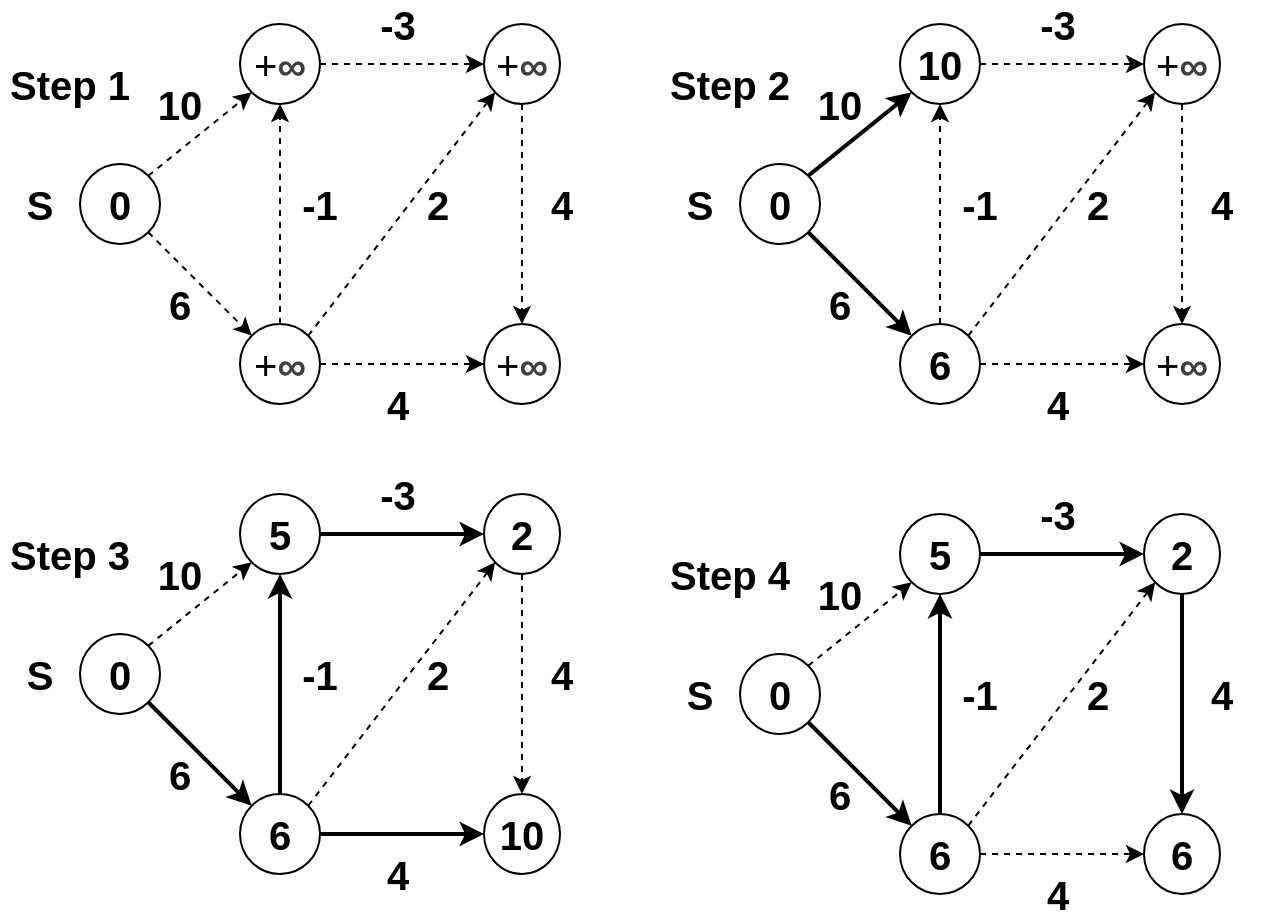 <mxfile version="12.6.2" type="onedrive"><diagram id="KKQRaADNlbuHbEA6cbVd" name="Page-1"><mxGraphModel dx="962" dy="2074" grid="1" gridSize="10" guides="1" tooltips="1" connect="1" arrows="1" fold="1" page="1" pageScale="0.5" pageWidth="827" pageHeight="3000" math="0" shadow="0"><root><mxCell id="0"/><mxCell id="1" parent="0"/><mxCell id="u9mCECZ0AaoxK5d5ybVR-1" value="&lt;font style=&quot;font-size: 20px;&quot;&gt;+&lt;span style=&quot;font-weight: bold; color: rgb(60, 64, 67); font-family: arial, sans-serif; text-align: left; background-color: rgb(255, 255, 255); font-size: 20px;&quot;&gt;∞&lt;/span&gt;&lt;/font&gt;" style="ellipse;whiteSpace=wrap;html=1;aspect=fixed;fontSize=20;" parent="1" vertex="1"><mxGeometry x="160" y="10" width="40" height="40" as="geometry"/></mxCell><mxCell id="u9mCECZ0AaoxK5d5ybVR-2" value="&lt;b style=&quot;font-size: 20px;&quot;&gt;&lt;font style=&quot;font-size: 20px;&quot;&gt;0&lt;/font&gt;&lt;/b&gt;" style="ellipse;whiteSpace=wrap;html=1;aspect=fixed;fontSize=20;" parent="1" vertex="1"><mxGeometry x="80" y="80" width="40" height="40" as="geometry"/></mxCell><mxCell id="u9mCECZ0AaoxK5d5ybVR-3" value="&lt;span style=&quot;white-space: normal; font-size: 20px;&quot;&gt;&lt;font style=&quot;font-size: 20px;&quot;&gt;+&lt;/font&gt;&lt;/span&gt;&lt;span style=&quot;white-space: normal; font-weight: bold; color: rgb(60, 64, 67); font-family: arial, sans-serif; text-align: left; background-color: rgb(255, 255, 255); font-size: 20px;&quot;&gt;&lt;font style=&quot;font-size: 20px;&quot;&gt;∞&lt;/font&gt;&lt;/span&gt;" style="ellipse;whiteSpace=wrap;html=1;aspect=fixed;fontSize=20;" parent="1" vertex="1"><mxGeometry x="160" y="160" width="40" height="40" as="geometry"/></mxCell><mxCell id="u9mCECZ0AaoxK5d5ybVR-4" value="&lt;span style=&quot;font-size: 20px; white-space: normal;&quot;&gt;+&lt;/span&gt;&lt;span style=&quot;font-size: 20px; white-space: normal; font-weight: bold; color: rgb(60, 64, 67); font-family: arial, sans-serif; text-align: left; background-color: rgb(255, 255, 255);&quot;&gt;∞&lt;/span&gt;" style="ellipse;whiteSpace=wrap;html=1;aspect=fixed;fontSize=20;" parent="1" vertex="1"><mxGeometry x="282" y="160" width="38" height="40" as="geometry"/></mxCell><mxCell id="u9mCECZ0AaoxK5d5ybVR-5" value="&lt;span style=&quot;font-size: 20px; white-space: normal;&quot;&gt;+&lt;/span&gt;&lt;span style=&quot;font-size: 20px; white-space: normal; font-weight: bold; color: rgb(60, 64, 67); font-family: arial, sans-serif; text-align: left; background-color: rgb(255, 255, 255);&quot;&gt;∞&lt;/span&gt;" style="ellipse;whiteSpace=wrap;html=1;aspect=fixed;fontSize=20;" parent="1" vertex="1"><mxGeometry x="282" y="10" width="38" height="40" as="geometry"/></mxCell><mxCell id="u9mCECZ0AaoxK5d5ybVR-6" value="" style="endArrow=classic;html=1;entryX=0;entryY=1;entryDx=0;entryDy=0;exitX=1;exitY=0;exitDx=0;exitDy=0;dashed=1;fontSize=20;" parent="1" source="u9mCECZ0AaoxK5d5ybVR-2" target="u9mCECZ0AaoxK5d5ybVR-1" edge="1"><mxGeometry width="50" height="50" relative="1" as="geometry"><mxPoint x="40" y="360" as="sourcePoint"/><mxPoint x="90" y="310" as="targetPoint"/></mxGeometry></mxCell><mxCell id="u9mCECZ0AaoxK5d5ybVR-7" value="" style="endArrow=classic;html=1;entryX=0;entryY=0;entryDx=0;entryDy=0;exitX=1;exitY=1;exitDx=0;exitDy=0;dashed=1;fontSize=20;" parent="1" source="u9mCECZ0AaoxK5d5ybVR-2" target="u9mCECZ0AaoxK5d5ybVR-3" edge="1"><mxGeometry width="50" height="50" relative="1" as="geometry"><mxPoint x="84.142" y="145.858" as="sourcePoint"/><mxPoint x="175.858" y="54.142" as="targetPoint"/></mxGeometry></mxCell><mxCell id="u9mCECZ0AaoxK5d5ybVR-8" value="" style="endArrow=classic;html=1;entryX=0;entryY=0.5;entryDx=0;entryDy=0;exitX=1;exitY=0.5;exitDx=0;exitDy=0;dashed=1;fontSize=20;" parent="1" source="u9mCECZ0AaoxK5d5ybVR-3" target="u9mCECZ0AaoxK5d5ybVR-4" edge="1"><mxGeometry width="50" height="50" relative="1" as="geometry"><mxPoint x="84.142" y="84.142" as="sourcePoint"/><mxPoint x="175.858" y="175.858" as="targetPoint"/></mxGeometry></mxCell><mxCell id="u9mCECZ0AaoxK5d5ybVR-9" value="" style="endArrow=classic;html=1;entryX=0;entryY=1;entryDx=0;entryDy=0;exitX=1;exitY=0;exitDx=0;exitDy=0;dashed=1;fontSize=20;" parent="1" source="u9mCECZ0AaoxK5d5ybVR-3" target="u9mCECZ0AaoxK5d5ybVR-5" edge="1"><mxGeometry width="50" height="50" relative="1" as="geometry"><mxPoint x="210" y="280" as="sourcePoint"/><mxPoint x="450" y="280" as="targetPoint"/></mxGeometry></mxCell><mxCell id="u9mCECZ0AaoxK5d5ybVR-10" value="" style="endArrow=classic;html=1;entryX=0.5;entryY=0;entryDx=0;entryDy=0;exitX=0.5;exitY=1;exitDx=0;exitDy=0;dashed=1;fontSize=20;" parent="1" source="u9mCECZ0AaoxK5d5ybVR-5" target="u9mCECZ0AaoxK5d5ybVR-4" edge="1"><mxGeometry width="50" height="50" relative="1" as="geometry"><mxPoint x="46.142" y="265.858" as="sourcePoint"/><mxPoint x="297.858" y="54.142" as="targetPoint"/></mxGeometry></mxCell><mxCell id="u9mCECZ0AaoxK5d5ybVR-11" value="" style="endArrow=classic;html=1;entryX=0;entryY=0.5;entryDx=0;entryDy=0;exitX=1;exitY=0.5;exitDx=0;exitDy=0;dashed=1;fontSize=20;" parent="1" source="u9mCECZ0AaoxK5d5ybVR-1" target="u9mCECZ0AaoxK5d5ybVR-5" edge="1"><mxGeometry width="50" height="50" relative="1" as="geometry"><mxPoint x="470" y="60" as="sourcePoint"/><mxPoint x="470" y="260" as="targetPoint"/></mxGeometry></mxCell><mxCell id="u9mCECZ0AaoxK5d5ybVR-12" value="" style="endArrow=classic;html=1;entryX=0.5;entryY=1;entryDx=0;entryDy=0;exitX=0.5;exitY=0;exitDx=0;exitDy=0;dashed=1;fontSize=20;" parent="1" source="u9mCECZ0AaoxK5d5ybVR-3" target="u9mCECZ0AaoxK5d5ybVR-1" edge="1"><mxGeometry width="50" height="50" relative="1" as="geometry"><mxPoint x="210" y="40" as="sourcePoint"/><mxPoint x="450" y="40" as="targetPoint"/></mxGeometry></mxCell><mxCell id="u9mCECZ0AaoxK5d5ybVR-14" value="&lt;b style=&quot;font-size: 20px;&quot;&gt;&lt;font style=&quot;font-size: 20px;&quot;&gt;S&lt;/font&gt;&lt;/b&gt;" style="text;html=1;strokeColor=none;fillColor=none;align=center;verticalAlign=middle;whiteSpace=wrap;rounded=0;fontSize=20;" parent="1" vertex="1"><mxGeometry x="40" y="90" width="40" height="20" as="geometry"/></mxCell><mxCell id="u9mCECZ0AaoxK5d5ybVR-15" value="&lt;b style=&quot;font-size: 20px;&quot;&gt;10&lt;/b&gt;" style="text;html=1;strokeColor=none;fillColor=none;align=center;verticalAlign=middle;whiteSpace=wrap;rounded=0;fontSize=20;" parent="1" vertex="1"><mxGeometry x="110" y="40" width="40" height="20" as="geometry"/></mxCell><mxCell id="u9mCECZ0AaoxK5d5ybVR-16" value="&lt;b style=&quot;font-size: 20px;&quot;&gt;6&lt;/b&gt;" style="text;html=1;strokeColor=none;fillColor=none;align=center;verticalAlign=middle;whiteSpace=wrap;rounded=0;fontSize=20;" parent="1" vertex="1"><mxGeometry x="110" y="140" width="40" height="20" as="geometry"/></mxCell><mxCell id="u9mCECZ0AaoxK5d5ybVR-17" value="&lt;b style=&quot;font-size: 20px;&quot;&gt;-1&lt;br style=&quot;font-size: 20px;&quot;&gt;&lt;/b&gt;" style="text;html=1;strokeColor=none;fillColor=none;align=center;verticalAlign=middle;whiteSpace=wrap;rounded=0;fontSize=20;" parent="1" vertex="1"><mxGeometry x="180" y="90" width="40" height="20" as="geometry"/></mxCell><mxCell id="u9mCECZ0AaoxK5d5ybVR-18" value="&lt;b style=&quot;font-size: 20px;&quot;&gt;-3&lt;br style=&quot;font-size: 20px;&quot;&gt;&lt;/b&gt;" style="text;html=1;strokeColor=none;fillColor=none;align=center;verticalAlign=middle;whiteSpace=wrap;rounded=0;fontSize=20;" parent="1" vertex="1"><mxGeometry x="220" width="38" height="20" as="geometry"/></mxCell><mxCell id="u9mCECZ0AaoxK5d5ybVR-19" value="&lt;b style=&quot;font-size: 20px;&quot;&gt;2&lt;br style=&quot;font-size: 20px;&quot;&gt;&lt;/b&gt;" style="text;html=1;strokeColor=none;fillColor=none;align=center;verticalAlign=middle;whiteSpace=wrap;rounded=0;fontSize=20;" parent="1" vertex="1"><mxGeometry x="240" y="90" width="38" height="20" as="geometry"/></mxCell><mxCell id="u9mCECZ0AaoxK5d5ybVR-20" value="&lt;b style=&quot;font-size: 20px;&quot;&gt;4&lt;br style=&quot;font-size: 20px;&quot;&gt;&lt;/b&gt;" style="text;html=1;strokeColor=none;fillColor=none;align=center;verticalAlign=middle;whiteSpace=wrap;rounded=0;fontSize=20;" parent="1" vertex="1"><mxGeometry x="302" y="90" width="38" height="20" as="geometry"/></mxCell><mxCell id="u9mCECZ0AaoxK5d5ybVR-21" value="&lt;b style=&quot;font-size: 20px;&quot;&gt;4&lt;br style=&quot;font-size: 20px;&quot;&gt;&lt;/b&gt;" style="text;html=1;strokeColor=none;fillColor=none;align=center;verticalAlign=middle;whiteSpace=wrap;rounded=0;fontSize=20;" parent="1" vertex="1"><mxGeometry x="220" y="190" width="38" height="20" as="geometry"/></mxCell><mxCell id="u9mCECZ0AaoxK5d5ybVR-123" value="&lt;b style=&quot;font-size: 20px;&quot;&gt;&lt;font style=&quot;font-size: 20px;&quot;&gt;Step 1&lt;/font&gt;&lt;/b&gt;" style="text;html=1;strokeColor=none;fillColor=none;align=center;verticalAlign=middle;whiteSpace=wrap;rounded=0;fontSize=20;" parent="1" vertex="1"><mxGeometry x="40" y="30" width="70" height="20" as="geometry"/></mxCell><mxCell id="u9mCECZ0AaoxK5d5ybVR-124" value="&lt;b style=&quot;font-size: 20px;&quot;&gt;&lt;font style=&quot;font-size: 20px;&quot;&gt;Step 2&lt;/font&gt;&lt;/b&gt;" style="text;html=1;strokeColor=none;fillColor=none;align=center;verticalAlign=middle;whiteSpace=wrap;rounded=0;fontSize=20;" parent="1" vertex="1"><mxGeometry x="370" y="30" width="70" height="20" as="geometry"/></mxCell><mxCell id="vxfsReAMGKLNI0k_rc2o-1" value="&lt;b&gt;10&lt;/b&gt;" style="ellipse;whiteSpace=wrap;html=1;aspect=fixed;fontSize=20;" vertex="1" parent="1"><mxGeometry x="490" y="10" width="40" height="40" as="geometry"/></mxCell><mxCell id="vxfsReAMGKLNI0k_rc2o-2" value="&lt;b style=&quot;font-size: 20px;&quot;&gt;&lt;font style=&quot;font-size: 20px;&quot;&gt;0&lt;/font&gt;&lt;/b&gt;" style="ellipse;whiteSpace=wrap;html=1;aspect=fixed;fontSize=20;" vertex="1" parent="1"><mxGeometry x="410" y="80" width="40" height="40" as="geometry"/></mxCell><mxCell id="vxfsReAMGKLNI0k_rc2o-3" value="&lt;b&gt;6&lt;/b&gt;" style="ellipse;whiteSpace=wrap;html=1;aspect=fixed;fontSize=20;" vertex="1" parent="1"><mxGeometry x="490" y="160" width="40" height="40" as="geometry"/></mxCell><mxCell id="vxfsReAMGKLNI0k_rc2o-4" value="&lt;span style=&quot;font-size: 20px; white-space: normal;&quot;&gt;+&lt;/span&gt;&lt;span style=&quot;font-size: 20px; white-space: normal; font-weight: bold; color: rgb(60, 64, 67); font-family: arial, sans-serif; text-align: left; background-color: rgb(255, 255, 255);&quot;&gt;∞&lt;/span&gt;" style="ellipse;whiteSpace=wrap;html=1;aspect=fixed;fontSize=20;" vertex="1" parent="1"><mxGeometry x="612" y="160" width="38" height="40" as="geometry"/></mxCell><mxCell id="vxfsReAMGKLNI0k_rc2o-5" value="&lt;span style=&quot;font-size: 20px; white-space: normal;&quot;&gt;+&lt;/span&gt;&lt;span style=&quot;font-size: 20px; white-space: normal; font-weight: bold; color: rgb(60, 64, 67); font-family: arial, sans-serif; text-align: left; background-color: rgb(255, 255, 255);&quot;&gt;∞&lt;/span&gt;" style="ellipse;whiteSpace=wrap;html=1;aspect=fixed;fontSize=20;" vertex="1" parent="1"><mxGeometry x="612" y="10" width="38" height="40" as="geometry"/></mxCell><mxCell id="vxfsReAMGKLNI0k_rc2o-6" value="" style="endArrow=classic;html=1;entryX=0;entryY=1;entryDx=0;entryDy=0;exitX=1;exitY=0;exitDx=0;exitDy=0;fontSize=20;strokeWidth=2;" edge="1" parent="1" source="vxfsReAMGKLNI0k_rc2o-2" target="vxfsReAMGKLNI0k_rc2o-1"><mxGeometry width="50" height="50" relative="1" as="geometry"><mxPoint x="370" y="360" as="sourcePoint"/><mxPoint x="420" y="310" as="targetPoint"/></mxGeometry></mxCell><mxCell id="vxfsReAMGKLNI0k_rc2o-7" value="" style="endArrow=classic;html=1;entryX=0;entryY=0;entryDx=0;entryDy=0;exitX=1;exitY=1;exitDx=0;exitDy=0;fontSize=20;strokeWidth=2;" edge="1" parent="1" source="vxfsReAMGKLNI0k_rc2o-2" target="vxfsReAMGKLNI0k_rc2o-3"><mxGeometry width="50" height="50" relative="1" as="geometry"><mxPoint x="414.142" y="145.858" as="sourcePoint"/><mxPoint x="505.858" y="54.142" as="targetPoint"/></mxGeometry></mxCell><mxCell id="vxfsReAMGKLNI0k_rc2o-8" value="" style="endArrow=classic;html=1;entryX=0;entryY=0.5;entryDx=0;entryDy=0;exitX=1;exitY=0.5;exitDx=0;exitDy=0;dashed=1;fontSize=20;" edge="1" parent="1" source="vxfsReAMGKLNI0k_rc2o-3" target="vxfsReAMGKLNI0k_rc2o-4"><mxGeometry width="50" height="50" relative="1" as="geometry"><mxPoint x="414.142" y="84.142" as="sourcePoint"/><mxPoint x="505.858" y="175.858" as="targetPoint"/></mxGeometry></mxCell><mxCell id="vxfsReAMGKLNI0k_rc2o-9" value="" style="endArrow=classic;html=1;entryX=0;entryY=1;entryDx=0;entryDy=0;exitX=1;exitY=0;exitDx=0;exitDy=0;dashed=1;fontSize=20;" edge="1" parent="1" source="vxfsReAMGKLNI0k_rc2o-3" target="vxfsReAMGKLNI0k_rc2o-5"><mxGeometry width="50" height="50" relative="1" as="geometry"><mxPoint x="540" y="280" as="sourcePoint"/><mxPoint x="780" y="280" as="targetPoint"/></mxGeometry></mxCell><mxCell id="vxfsReAMGKLNI0k_rc2o-10" value="" style="endArrow=classic;html=1;entryX=0.5;entryY=0;entryDx=0;entryDy=0;exitX=0.5;exitY=1;exitDx=0;exitDy=0;dashed=1;fontSize=20;" edge="1" parent="1" source="vxfsReAMGKLNI0k_rc2o-5" target="vxfsReAMGKLNI0k_rc2o-4"><mxGeometry width="50" height="50" relative="1" as="geometry"><mxPoint x="376.142" y="265.858" as="sourcePoint"/><mxPoint x="627.858" y="54.142" as="targetPoint"/></mxGeometry></mxCell><mxCell id="vxfsReAMGKLNI0k_rc2o-11" value="" style="endArrow=classic;html=1;entryX=0;entryY=0.5;entryDx=0;entryDy=0;exitX=1;exitY=0.5;exitDx=0;exitDy=0;dashed=1;fontSize=20;" edge="1" parent="1" source="vxfsReAMGKLNI0k_rc2o-1" target="vxfsReAMGKLNI0k_rc2o-5"><mxGeometry width="50" height="50" relative="1" as="geometry"><mxPoint x="800" y="60" as="sourcePoint"/><mxPoint x="800" y="260" as="targetPoint"/></mxGeometry></mxCell><mxCell id="vxfsReAMGKLNI0k_rc2o-12" value="" style="endArrow=classic;html=1;entryX=0.5;entryY=1;entryDx=0;entryDy=0;exitX=0.5;exitY=0;exitDx=0;exitDy=0;dashed=1;fontSize=20;" edge="1" parent="1" source="vxfsReAMGKLNI0k_rc2o-3" target="vxfsReAMGKLNI0k_rc2o-1"><mxGeometry width="50" height="50" relative="1" as="geometry"><mxPoint x="540" y="40" as="sourcePoint"/><mxPoint x="780" y="40" as="targetPoint"/></mxGeometry></mxCell><mxCell id="vxfsReAMGKLNI0k_rc2o-13" value="&lt;b style=&quot;font-size: 20px;&quot;&gt;&lt;font style=&quot;font-size: 20px;&quot;&gt;S&lt;/font&gt;&lt;/b&gt;" style="text;html=1;strokeColor=none;fillColor=none;align=center;verticalAlign=middle;whiteSpace=wrap;rounded=0;fontSize=20;" vertex="1" parent="1"><mxGeometry x="370" y="90" width="40" height="20" as="geometry"/></mxCell><mxCell id="vxfsReAMGKLNI0k_rc2o-14" value="&lt;b style=&quot;font-size: 20px;&quot;&gt;10&lt;/b&gt;" style="text;html=1;strokeColor=none;fillColor=none;align=center;verticalAlign=middle;whiteSpace=wrap;rounded=0;fontSize=20;" vertex="1" parent="1"><mxGeometry x="440" y="40" width="40" height="20" as="geometry"/></mxCell><mxCell id="vxfsReAMGKLNI0k_rc2o-15" value="&lt;b style=&quot;font-size: 20px;&quot;&gt;6&lt;/b&gt;" style="text;html=1;strokeColor=none;fillColor=none;align=center;verticalAlign=middle;whiteSpace=wrap;rounded=0;fontSize=20;" vertex="1" parent="1"><mxGeometry x="440" y="140" width="40" height="20" as="geometry"/></mxCell><mxCell id="vxfsReAMGKLNI0k_rc2o-16" value="&lt;b style=&quot;font-size: 20px;&quot;&gt;-1&lt;br style=&quot;font-size: 20px;&quot;&gt;&lt;/b&gt;" style="text;html=1;strokeColor=none;fillColor=none;align=center;verticalAlign=middle;whiteSpace=wrap;rounded=0;fontSize=20;" vertex="1" parent="1"><mxGeometry x="510" y="90" width="40" height="20" as="geometry"/></mxCell><mxCell id="vxfsReAMGKLNI0k_rc2o-17" value="&lt;b style=&quot;font-size: 20px;&quot;&gt;-3&lt;br style=&quot;font-size: 20px;&quot;&gt;&lt;/b&gt;" style="text;html=1;strokeColor=none;fillColor=none;align=center;verticalAlign=middle;whiteSpace=wrap;rounded=0;fontSize=20;" vertex="1" parent="1"><mxGeometry x="550" width="38" height="20" as="geometry"/></mxCell><mxCell id="vxfsReAMGKLNI0k_rc2o-18" value="&lt;b style=&quot;font-size: 20px;&quot;&gt;2&lt;br style=&quot;font-size: 20px;&quot;&gt;&lt;/b&gt;" style="text;html=1;strokeColor=none;fillColor=none;align=center;verticalAlign=middle;whiteSpace=wrap;rounded=0;fontSize=20;" vertex="1" parent="1"><mxGeometry x="570" y="90" width="38" height="20" as="geometry"/></mxCell><mxCell id="vxfsReAMGKLNI0k_rc2o-19" value="&lt;b style=&quot;font-size: 20px;&quot;&gt;4&lt;br style=&quot;font-size: 20px;&quot;&gt;&lt;/b&gt;" style="text;html=1;strokeColor=none;fillColor=none;align=center;verticalAlign=middle;whiteSpace=wrap;rounded=0;fontSize=20;" vertex="1" parent="1"><mxGeometry x="632" y="90" width="38" height="20" as="geometry"/></mxCell><mxCell id="vxfsReAMGKLNI0k_rc2o-20" value="&lt;b style=&quot;font-size: 20px;&quot;&gt;4&lt;br style=&quot;font-size: 20px;&quot;&gt;&lt;/b&gt;" style="text;html=1;strokeColor=none;fillColor=none;align=center;verticalAlign=middle;whiteSpace=wrap;rounded=0;fontSize=20;" vertex="1" parent="1"><mxGeometry x="550" y="190" width="38" height="20" as="geometry"/></mxCell><mxCell id="vxfsReAMGKLNI0k_rc2o-42" value="&lt;b style=&quot;font-size: 20px&quot;&gt;&lt;font style=&quot;font-size: 20px&quot;&gt;Step 3&lt;/font&gt;&lt;/b&gt;" style="text;html=1;strokeColor=none;fillColor=none;align=center;verticalAlign=middle;whiteSpace=wrap;rounded=0;fontSize=20;" vertex="1" parent="1"><mxGeometry x="40" y="265" width="70" height="20" as="geometry"/></mxCell><mxCell id="vxfsReAMGKLNI0k_rc2o-43" value="&lt;b&gt;5&lt;/b&gt;" style="ellipse;whiteSpace=wrap;html=1;aspect=fixed;fontSize=20;" vertex="1" parent="1"><mxGeometry x="160" y="245" width="40" height="40" as="geometry"/></mxCell><mxCell id="vxfsReAMGKLNI0k_rc2o-44" value="&lt;b style=&quot;font-size: 20px;&quot;&gt;&lt;font style=&quot;font-size: 20px;&quot;&gt;0&lt;/font&gt;&lt;/b&gt;" style="ellipse;whiteSpace=wrap;html=1;aspect=fixed;fontSize=20;" vertex="1" parent="1"><mxGeometry x="80" y="315" width="40" height="40" as="geometry"/></mxCell><mxCell id="vxfsReAMGKLNI0k_rc2o-45" value="&lt;b&gt;6&lt;/b&gt;" style="ellipse;whiteSpace=wrap;html=1;aspect=fixed;fontSize=20;" vertex="1" parent="1"><mxGeometry x="160" y="395" width="40" height="40" as="geometry"/></mxCell><mxCell id="vxfsReAMGKLNI0k_rc2o-46" value="&lt;b&gt;10&lt;/b&gt;" style="ellipse;whiteSpace=wrap;html=1;aspect=fixed;fontSize=20;" vertex="1" parent="1"><mxGeometry x="282" y="395" width="38" height="40" as="geometry"/></mxCell><mxCell id="vxfsReAMGKLNI0k_rc2o-47" value="&lt;b&gt;2&lt;/b&gt;" style="ellipse;whiteSpace=wrap;html=1;aspect=fixed;fontSize=20;" vertex="1" parent="1"><mxGeometry x="282" y="245" width="38" height="40" as="geometry"/></mxCell><mxCell id="vxfsReAMGKLNI0k_rc2o-48" value="" style="endArrow=classic;html=1;entryX=0;entryY=1;entryDx=0;entryDy=0;exitX=1;exitY=0;exitDx=0;exitDy=0;fontSize=20;strokeWidth=1;dashed=1;" edge="1" parent="1" source="vxfsReAMGKLNI0k_rc2o-44" target="vxfsReAMGKLNI0k_rc2o-43"><mxGeometry width="50" height="50" relative="1" as="geometry"><mxPoint x="40" y="595" as="sourcePoint"/><mxPoint x="90" y="545" as="targetPoint"/></mxGeometry></mxCell><mxCell id="vxfsReAMGKLNI0k_rc2o-49" value="" style="endArrow=classic;html=1;entryX=0;entryY=0;entryDx=0;entryDy=0;exitX=1;exitY=1;exitDx=0;exitDy=0;fontSize=20;strokeWidth=2;" edge="1" parent="1" source="vxfsReAMGKLNI0k_rc2o-44" target="vxfsReAMGKLNI0k_rc2o-45"><mxGeometry width="50" height="50" relative="1" as="geometry"><mxPoint x="84.142" y="380.858" as="sourcePoint"/><mxPoint x="175.858" y="289.142" as="targetPoint"/></mxGeometry></mxCell><mxCell id="vxfsReAMGKLNI0k_rc2o-50" value="" style="endArrow=classic;html=1;entryX=0;entryY=0.5;entryDx=0;entryDy=0;exitX=1;exitY=0.5;exitDx=0;exitDy=0;fontSize=20;strokeWidth=2;" edge="1" parent="1" source="vxfsReAMGKLNI0k_rc2o-45" target="vxfsReAMGKLNI0k_rc2o-46"><mxGeometry width="50" height="50" relative="1" as="geometry"><mxPoint x="84.142" y="319.142" as="sourcePoint"/><mxPoint x="175.858" y="410.858" as="targetPoint"/></mxGeometry></mxCell><mxCell id="vxfsReAMGKLNI0k_rc2o-51" value="" style="endArrow=classic;html=1;entryX=0;entryY=1;entryDx=0;entryDy=0;exitX=1;exitY=0;exitDx=0;exitDy=0;dashed=1;fontSize=20;" edge="1" parent="1" source="vxfsReAMGKLNI0k_rc2o-45" target="vxfsReAMGKLNI0k_rc2o-47"><mxGeometry width="50" height="50" relative="1" as="geometry"><mxPoint x="210" y="515" as="sourcePoint"/><mxPoint x="450" y="515" as="targetPoint"/></mxGeometry></mxCell><mxCell id="vxfsReAMGKLNI0k_rc2o-52" value="" style="endArrow=classic;html=1;entryX=0.5;entryY=0;entryDx=0;entryDy=0;exitX=0.5;exitY=1;exitDx=0;exitDy=0;dashed=1;fontSize=20;" edge="1" parent="1" source="vxfsReAMGKLNI0k_rc2o-47" target="vxfsReAMGKLNI0k_rc2o-46"><mxGeometry width="50" height="50" relative="1" as="geometry"><mxPoint x="46.142" y="500.858" as="sourcePoint"/><mxPoint x="297.858" y="289.142" as="targetPoint"/></mxGeometry></mxCell><mxCell id="vxfsReAMGKLNI0k_rc2o-53" value="" style="endArrow=classic;html=1;entryX=0;entryY=0.5;entryDx=0;entryDy=0;exitX=1;exitY=0.5;exitDx=0;exitDy=0;fontSize=20;strokeWidth=2;" edge="1" parent="1" source="vxfsReAMGKLNI0k_rc2o-43" target="vxfsReAMGKLNI0k_rc2o-47"><mxGeometry width="50" height="50" relative="1" as="geometry"><mxPoint x="470" y="295" as="sourcePoint"/><mxPoint x="470" y="495" as="targetPoint"/></mxGeometry></mxCell><mxCell id="vxfsReAMGKLNI0k_rc2o-54" value="" style="endArrow=classic;html=1;entryX=0.5;entryY=1;entryDx=0;entryDy=0;exitX=0.5;exitY=0;exitDx=0;exitDy=0;fontSize=20;strokeWidth=2;" edge="1" parent="1" source="vxfsReAMGKLNI0k_rc2o-45" target="vxfsReAMGKLNI0k_rc2o-43"><mxGeometry width="50" height="50" relative="1" as="geometry"><mxPoint x="210" y="275" as="sourcePoint"/><mxPoint x="450" y="275" as="targetPoint"/></mxGeometry></mxCell><mxCell id="vxfsReAMGKLNI0k_rc2o-55" value="&lt;b style=&quot;font-size: 20px;&quot;&gt;&lt;font style=&quot;font-size: 20px;&quot;&gt;S&lt;/font&gt;&lt;/b&gt;" style="text;html=1;strokeColor=none;fillColor=none;align=center;verticalAlign=middle;whiteSpace=wrap;rounded=0;fontSize=20;" vertex="1" parent="1"><mxGeometry x="40" y="325" width="40" height="20" as="geometry"/></mxCell><mxCell id="vxfsReAMGKLNI0k_rc2o-56" value="&lt;b style=&quot;font-size: 20px;&quot;&gt;10&lt;/b&gt;" style="text;html=1;strokeColor=none;fillColor=none;align=center;verticalAlign=middle;whiteSpace=wrap;rounded=0;fontSize=20;" vertex="1" parent="1"><mxGeometry x="110" y="275" width="40" height="20" as="geometry"/></mxCell><mxCell id="vxfsReAMGKLNI0k_rc2o-57" value="&lt;b style=&quot;font-size: 20px;&quot;&gt;6&lt;/b&gt;" style="text;html=1;strokeColor=none;fillColor=none;align=center;verticalAlign=middle;whiteSpace=wrap;rounded=0;fontSize=20;" vertex="1" parent="1"><mxGeometry x="110" y="375" width="40" height="20" as="geometry"/></mxCell><mxCell id="vxfsReAMGKLNI0k_rc2o-58" value="&lt;b style=&quot;font-size: 20px;&quot;&gt;-1&lt;br style=&quot;font-size: 20px;&quot;&gt;&lt;/b&gt;" style="text;html=1;strokeColor=none;fillColor=none;align=center;verticalAlign=middle;whiteSpace=wrap;rounded=0;fontSize=20;" vertex="1" parent="1"><mxGeometry x="180" y="325" width="40" height="20" as="geometry"/></mxCell><mxCell id="vxfsReAMGKLNI0k_rc2o-59" value="&lt;b style=&quot;font-size: 20px;&quot;&gt;-3&lt;br style=&quot;font-size: 20px;&quot;&gt;&lt;/b&gt;" style="text;html=1;strokeColor=none;fillColor=none;align=center;verticalAlign=middle;whiteSpace=wrap;rounded=0;fontSize=20;" vertex="1" parent="1"><mxGeometry x="220" y="235" width="38" height="20" as="geometry"/></mxCell><mxCell id="vxfsReAMGKLNI0k_rc2o-60" value="&lt;b style=&quot;font-size: 20px;&quot;&gt;2&lt;br style=&quot;font-size: 20px;&quot;&gt;&lt;/b&gt;" style="text;html=1;strokeColor=none;fillColor=none;align=center;verticalAlign=middle;whiteSpace=wrap;rounded=0;fontSize=20;" vertex="1" parent="1"><mxGeometry x="240" y="325" width="38" height="20" as="geometry"/></mxCell><mxCell id="vxfsReAMGKLNI0k_rc2o-61" value="&lt;b style=&quot;font-size: 20px;&quot;&gt;4&lt;br style=&quot;font-size: 20px;&quot;&gt;&lt;/b&gt;" style="text;html=1;strokeColor=none;fillColor=none;align=center;verticalAlign=middle;whiteSpace=wrap;rounded=0;fontSize=20;" vertex="1" parent="1"><mxGeometry x="302" y="325" width="38" height="20" as="geometry"/></mxCell><mxCell id="vxfsReAMGKLNI0k_rc2o-62" value="&lt;b style=&quot;font-size: 20px;&quot;&gt;4&lt;br style=&quot;font-size: 20px;&quot;&gt;&lt;/b&gt;" style="text;html=1;strokeColor=none;fillColor=none;align=center;verticalAlign=middle;whiteSpace=wrap;rounded=0;fontSize=20;" vertex="1" parent="1"><mxGeometry x="220" y="425" width="38" height="20" as="geometry"/></mxCell><mxCell id="vxfsReAMGKLNI0k_rc2o-63" value="&lt;b style=&quot;font-size: 20px&quot;&gt;&lt;font style=&quot;font-size: 20px&quot;&gt;Step 4&lt;/font&gt;&lt;/b&gt;" style="text;html=1;strokeColor=none;fillColor=none;align=center;verticalAlign=middle;whiteSpace=wrap;rounded=0;fontSize=20;" vertex="1" parent="1"><mxGeometry x="370" y="275" width="70" height="20" as="geometry"/></mxCell><mxCell id="vxfsReAMGKLNI0k_rc2o-64" value="&lt;b&gt;5&lt;/b&gt;" style="ellipse;whiteSpace=wrap;html=1;aspect=fixed;fontSize=20;" vertex="1" parent="1"><mxGeometry x="490" y="255" width="40" height="40" as="geometry"/></mxCell><mxCell id="vxfsReAMGKLNI0k_rc2o-65" value="&lt;b style=&quot;font-size: 20px;&quot;&gt;&lt;font style=&quot;font-size: 20px;&quot;&gt;0&lt;/font&gt;&lt;/b&gt;" style="ellipse;whiteSpace=wrap;html=1;aspect=fixed;fontSize=20;" vertex="1" parent="1"><mxGeometry x="410" y="325" width="40" height="40" as="geometry"/></mxCell><mxCell id="vxfsReAMGKLNI0k_rc2o-66" value="&lt;b&gt;6&lt;/b&gt;" style="ellipse;whiteSpace=wrap;html=1;aspect=fixed;fontSize=20;" vertex="1" parent="1"><mxGeometry x="490" y="405" width="40" height="40" as="geometry"/></mxCell><mxCell id="vxfsReAMGKLNI0k_rc2o-67" value="&lt;b&gt;6&lt;/b&gt;" style="ellipse;whiteSpace=wrap;html=1;aspect=fixed;fontSize=20;" vertex="1" parent="1"><mxGeometry x="612" y="405" width="38" height="40" as="geometry"/></mxCell><mxCell id="vxfsReAMGKLNI0k_rc2o-68" value="&lt;b&gt;2&lt;/b&gt;" style="ellipse;whiteSpace=wrap;html=1;aspect=fixed;fontSize=20;" vertex="1" parent="1"><mxGeometry x="612" y="255" width="38" height="40" as="geometry"/></mxCell><mxCell id="vxfsReAMGKLNI0k_rc2o-69" value="" style="endArrow=classic;html=1;entryX=0;entryY=1;entryDx=0;entryDy=0;exitX=1;exitY=0;exitDx=0;exitDy=0;fontSize=20;strokeWidth=1;dashed=1;" edge="1" parent="1" source="vxfsReAMGKLNI0k_rc2o-65" target="vxfsReAMGKLNI0k_rc2o-64"><mxGeometry width="50" height="50" relative="1" as="geometry"><mxPoint x="370" y="605" as="sourcePoint"/><mxPoint x="420" y="555" as="targetPoint"/></mxGeometry></mxCell><mxCell id="vxfsReAMGKLNI0k_rc2o-70" value="" style="endArrow=classic;html=1;entryX=0;entryY=0;entryDx=0;entryDy=0;exitX=1;exitY=1;exitDx=0;exitDy=0;fontSize=20;strokeWidth=2;" edge="1" parent="1" source="vxfsReAMGKLNI0k_rc2o-65" target="vxfsReAMGKLNI0k_rc2o-66"><mxGeometry width="50" height="50" relative="1" as="geometry"><mxPoint x="414.142" y="390.858" as="sourcePoint"/><mxPoint x="505.858" y="299.142" as="targetPoint"/></mxGeometry></mxCell><mxCell id="vxfsReAMGKLNI0k_rc2o-71" value="" style="endArrow=classic;html=1;entryX=0;entryY=0.5;entryDx=0;entryDy=0;exitX=1;exitY=0.5;exitDx=0;exitDy=0;fontSize=20;strokeWidth=1;dashed=1;" edge="1" parent="1" source="vxfsReAMGKLNI0k_rc2o-66" target="vxfsReAMGKLNI0k_rc2o-67"><mxGeometry width="50" height="50" relative="1" as="geometry"><mxPoint x="414.142" y="329.142" as="sourcePoint"/><mxPoint x="505.858" y="420.858" as="targetPoint"/></mxGeometry></mxCell><mxCell id="vxfsReAMGKLNI0k_rc2o-72" value="" style="endArrow=classic;html=1;entryX=0;entryY=1;entryDx=0;entryDy=0;exitX=1;exitY=0;exitDx=0;exitDy=0;dashed=1;fontSize=20;" edge="1" parent="1" source="vxfsReAMGKLNI0k_rc2o-66" target="vxfsReAMGKLNI0k_rc2o-68"><mxGeometry width="50" height="50" relative="1" as="geometry"><mxPoint x="540" y="525" as="sourcePoint"/><mxPoint x="780" y="525" as="targetPoint"/></mxGeometry></mxCell><mxCell id="vxfsReAMGKLNI0k_rc2o-73" value="" style="endArrow=classic;html=1;entryX=0.5;entryY=0;entryDx=0;entryDy=0;exitX=0.5;exitY=1;exitDx=0;exitDy=0;fontSize=20;strokeWidth=2;" edge="1" parent="1" source="vxfsReAMGKLNI0k_rc2o-68" target="vxfsReAMGKLNI0k_rc2o-67"><mxGeometry width="50" height="50" relative="1" as="geometry"><mxPoint x="376.142" y="510.858" as="sourcePoint"/><mxPoint x="627.858" y="299.142" as="targetPoint"/></mxGeometry></mxCell><mxCell id="vxfsReAMGKLNI0k_rc2o-74" value="" style="endArrow=classic;html=1;entryX=0;entryY=0.5;entryDx=0;entryDy=0;exitX=1;exitY=0.5;exitDx=0;exitDy=0;fontSize=20;strokeWidth=2;" edge="1" parent="1" source="vxfsReAMGKLNI0k_rc2o-64" target="vxfsReAMGKLNI0k_rc2o-68"><mxGeometry width="50" height="50" relative="1" as="geometry"><mxPoint x="800" y="305" as="sourcePoint"/><mxPoint x="800" y="505" as="targetPoint"/></mxGeometry></mxCell><mxCell id="vxfsReAMGKLNI0k_rc2o-75" value="" style="endArrow=classic;html=1;entryX=0.5;entryY=1;entryDx=0;entryDy=0;exitX=0.5;exitY=0;exitDx=0;exitDy=0;fontSize=20;strokeWidth=2;" edge="1" parent="1" source="vxfsReAMGKLNI0k_rc2o-66" target="vxfsReAMGKLNI0k_rc2o-64"><mxGeometry width="50" height="50" relative="1" as="geometry"><mxPoint x="540" y="285" as="sourcePoint"/><mxPoint x="780" y="285" as="targetPoint"/></mxGeometry></mxCell><mxCell id="vxfsReAMGKLNI0k_rc2o-76" value="&lt;b style=&quot;font-size: 20px;&quot;&gt;&lt;font style=&quot;font-size: 20px;&quot;&gt;S&lt;/font&gt;&lt;/b&gt;" style="text;html=1;strokeColor=none;fillColor=none;align=center;verticalAlign=middle;whiteSpace=wrap;rounded=0;fontSize=20;" vertex="1" parent="1"><mxGeometry x="370" y="335" width="40" height="20" as="geometry"/></mxCell><mxCell id="vxfsReAMGKLNI0k_rc2o-77" value="&lt;b style=&quot;font-size: 20px;&quot;&gt;10&lt;/b&gt;" style="text;html=1;strokeColor=none;fillColor=none;align=center;verticalAlign=middle;whiteSpace=wrap;rounded=0;fontSize=20;" vertex="1" parent="1"><mxGeometry x="440" y="285" width="40" height="20" as="geometry"/></mxCell><mxCell id="vxfsReAMGKLNI0k_rc2o-78" value="&lt;b style=&quot;font-size: 20px;&quot;&gt;6&lt;/b&gt;" style="text;html=1;strokeColor=none;fillColor=none;align=center;verticalAlign=middle;whiteSpace=wrap;rounded=0;fontSize=20;" vertex="1" parent="1"><mxGeometry x="440" y="385" width="40" height="20" as="geometry"/></mxCell><mxCell id="vxfsReAMGKLNI0k_rc2o-79" value="&lt;b style=&quot;font-size: 20px;&quot;&gt;-1&lt;br style=&quot;font-size: 20px;&quot;&gt;&lt;/b&gt;" style="text;html=1;strokeColor=none;fillColor=none;align=center;verticalAlign=middle;whiteSpace=wrap;rounded=0;fontSize=20;" vertex="1" parent="1"><mxGeometry x="510" y="335" width="40" height="20" as="geometry"/></mxCell><mxCell id="vxfsReAMGKLNI0k_rc2o-80" value="&lt;b style=&quot;font-size: 20px;&quot;&gt;-3&lt;br style=&quot;font-size: 20px;&quot;&gt;&lt;/b&gt;" style="text;html=1;strokeColor=none;fillColor=none;align=center;verticalAlign=middle;whiteSpace=wrap;rounded=0;fontSize=20;" vertex="1" parent="1"><mxGeometry x="550" y="245" width="38" height="20" as="geometry"/></mxCell><mxCell id="vxfsReAMGKLNI0k_rc2o-81" value="&lt;b style=&quot;font-size: 20px;&quot;&gt;2&lt;br style=&quot;font-size: 20px;&quot;&gt;&lt;/b&gt;" style="text;html=1;strokeColor=none;fillColor=none;align=center;verticalAlign=middle;whiteSpace=wrap;rounded=0;fontSize=20;" vertex="1" parent="1"><mxGeometry x="570" y="335" width="38" height="20" as="geometry"/></mxCell><mxCell id="vxfsReAMGKLNI0k_rc2o-82" value="&lt;b style=&quot;font-size: 20px;&quot;&gt;4&lt;br style=&quot;font-size: 20px;&quot;&gt;&lt;/b&gt;" style="text;html=1;strokeColor=none;fillColor=none;align=center;verticalAlign=middle;whiteSpace=wrap;rounded=0;fontSize=20;" vertex="1" parent="1"><mxGeometry x="632" y="335" width="38" height="20" as="geometry"/></mxCell><mxCell id="vxfsReAMGKLNI0k_rc2o-83" value="&lt;b style=&quot;font-size: 20px;&quot;&gt;4&lt;br style=&quot;font-size: 20px;&quot;&gt;&lt;/b&gt;" style="text;html=1;strokeColor=none;fillColor=none;align=center;verticalAlign=middle;whiteSpace=wrap;rounded=0;fontSize=20;" vertex="1" parent="1"><mxGeometry x="550" y="435" width="38" height="20" as="geometry"/></mxCell></root></mxGraphModel></diagram></mxfile>